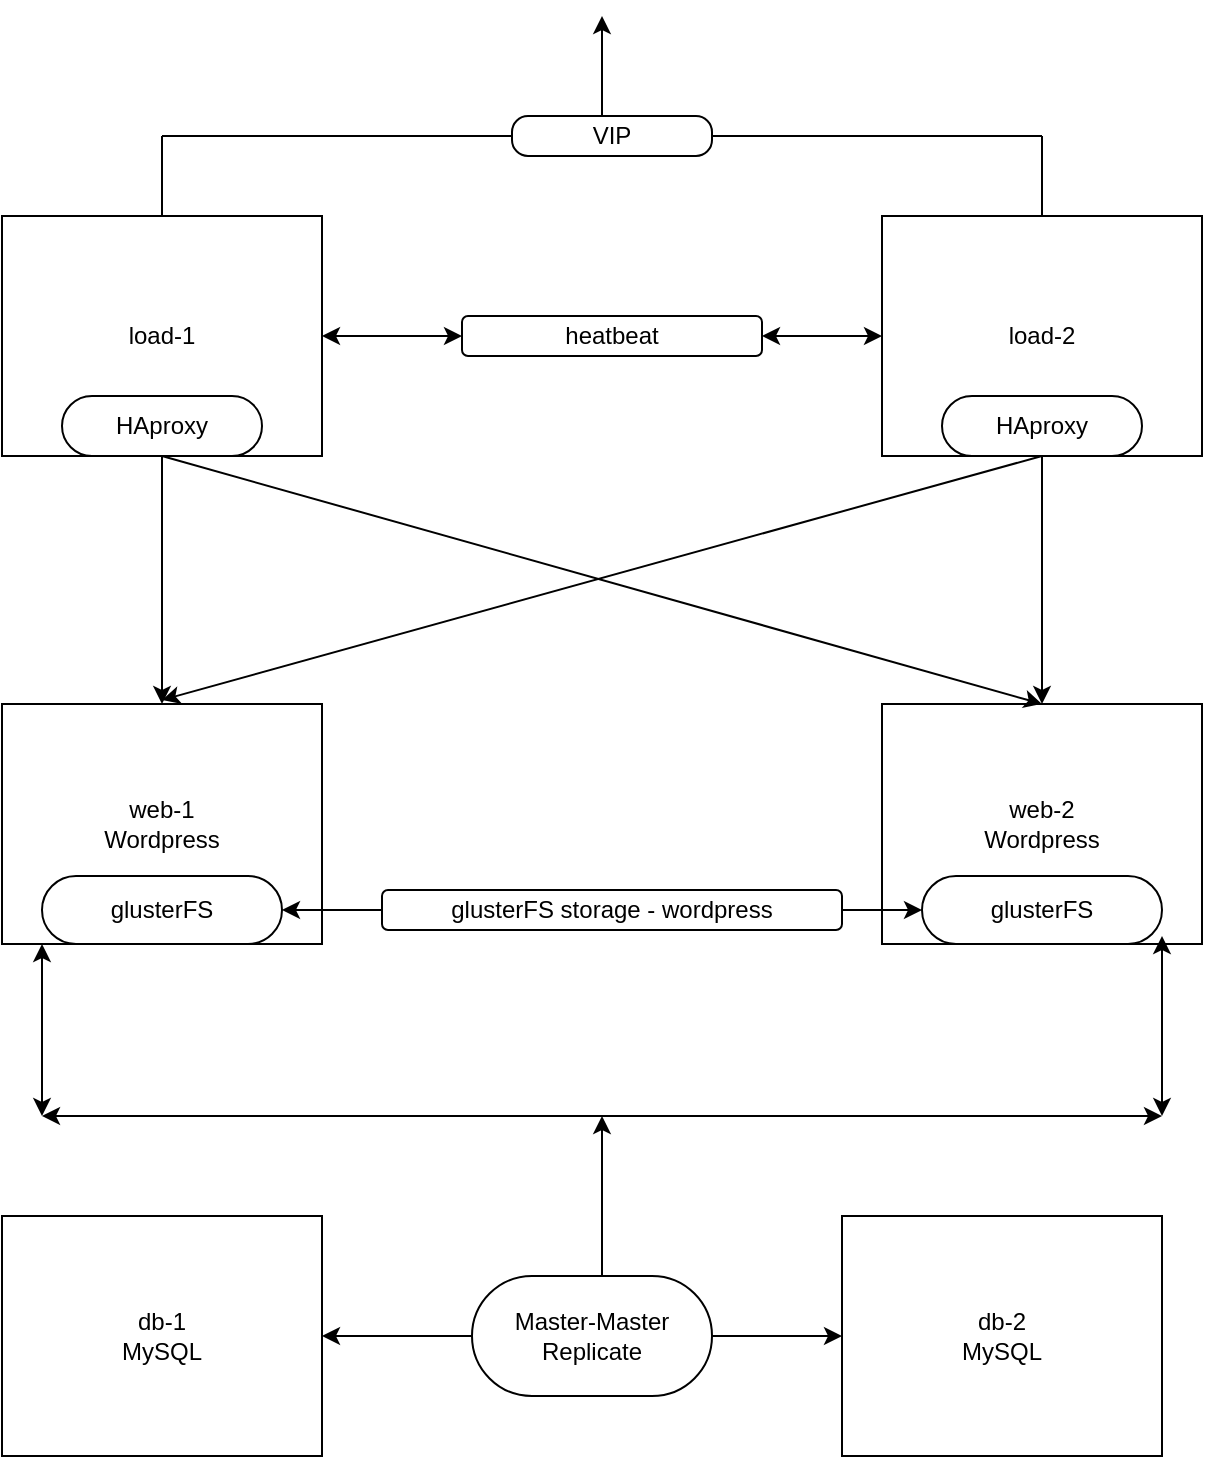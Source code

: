 <mxfile version="12.4.7" type="github"><diagram id="5IZ8WdoFRVJMdtkTrHYn" name="Page-1"><mxGraphModel dx="1341" dy="762" grid="1" gridSize="10" guides="1" tooltips="1" connect="1" arrows="1" fold="1" page="1" pageScale="1" pageWidth="827" pageHeight="1169" math="0" shadow="0"><root><mxCell id="0"/><mxCell id="1" parent="0"/><mxCell id="a0MHgVytl7Csbuzh6NBZ-1" value="load-1" style="rounded=0;whiteSpace=wrap;html=1;" vertex="1" parent="1"><mxGeometry x="120" y="280" width="160" height="120" as="geometry"/></mxCell><mxCell id="a0MHgVytl7Csbuzh6NBZ-2" value="load-2" style="rounded=0;whiteSpace=wrap;html=1;" vertex="1" parent="1"><mxGeometry x="560" y="280" width="160" height="120" as="geometry"/></mxCell><mxCell id="a0MHgVytl7Csbuzh6NBZ-3" value="&lt;div&gt;web-2&lt;/div&gt;&lt;div&gt;Wordpress&lt;br&gt;&lt;/div&gt;" style="rounded=0;whiteSpace=wrap;html=1;" vertex="1" parent="1"><mxGeometry x="560" y="524" width="160" height="120" as="geometry"/></mxCell><mxCell id="a0MHgVytl7Csbuzh6NBZ-4" value="&lt;div&gt;web-1&lt;/div&gt;&lt;div&gt;Wordpress&lt;br&gt;&lt;/div&gt;" style="rounded=0;whiteSpace=wrap;html=1;" vertex="1" parent="1"><mxGeometry x="120" y="524" width="160" height="120" as="geometry"/></mxCell><mxCell id="a0MHgVytl7Csbuzh6NBZ-5" value="db-2&lt;br&gt;MySQL" style="rounded=0;whiteSpace=wrap;html=1;" vertex="1" parent="1"><mxGeometry x="540" y="780" width="160" height="120" as="geometry"/></mxCell><mxCell id="a0MHgVytl7Csbuzh6NBZ-6" value="db-1&lt;br&gt;MySQL" style="rounded=0;whiteSpace=wrap;html=1;" vertex="1" parent="1"><mxGeometry x="120" y="780" width="160" height="120" as="geometry"/></mxCell><mxCell id="a0MHgVytl7Csbuzh6NBZ-7" value="" style="endArrow=classic;startArrow=classic;html=1;" edge="1" parent="1" source="a0MHgVytl7Csbuzh6NBZ-12" target="a0MHgVytl7Csbuzh6NBZ-2"><mxGeometry width="50" height="50" relative="1" as="geometry"><mxPoint x="120" y="870" as="sourcePoint"/><mxPoint x="170" y="820" as="targetPoint"/><Array as="points"/></mxGeometry></mxCell><mxCell id="a0MHgVytl7Csbuzh6NBZ-8" value="glusterFS" style="rounded=1;whiteSpace=wrap;html=1;arcSize=50;" vertex="1" parent="1"><mxGeometry x="140" y="610" width="120" height="34" as="geometry"/></mxCell><mxCell id="a0MHgVytl7Csbuzh6NBZ-9" value="glusterFS" style="rounded=1;whiteSpace=wrap;html=1;arcSize=50;" vertex="1" parent="1"><mxGeometry x="580" y="610" width="120" height="34" as="geometry"/></mxCell><mxCell id="a0MHgVytl7Csbuzh6NBZ-11" value="HAproxy" style="rounded=1;whiteSpace=wrap;html=1;arcSize=50;" vertex="1" parent="1"><mxGeometry x="590" y="370" width="100" height="30" as="geometry"/></mxCell><mxCell id="a0MHgVytl7Csbuzh6NBZ-13" value="HAproxy" style="rounded=1;whiteSpace=wrap;html=1;arcSize=50;" vertex="1" parent="1"><mxGeometry x="150" y="370" width="100" height="30" as="geometry"/></mxCell><mxCell id="a0MHgVytl7Csbuzh6NBZ-15" value="" style="endArrow=classic;html=1;entryX=0.5;entryY=0;entryDx=0;entryDy=0;exitX=0.5;exitY=1;exitDx=0;exitDy=0;" edge="1" parent="1" source="a0MHgVytl7Csbuzh6NBZ-13" target="a0MHgVytl7Csbuzh6NBZ-3"><mxGeometry width="50" height="50" relative="1" as="geometry"><mxPoint x="120" y="970" as="sourcePoint"/><mxPoint x="170" y="920" as="targetPoint"/></mxGeometry></mxCell><mxCell id="a0MHgVytl7Csbuzh6NBZ-16" value="" style="endArrow=classic;html=1;exitX=0.5;exitY=1;exitDx=0;exitDy=0;entryX=0.5;entryY=0;entryDx=0;entryDy=0;" edge="1" parent="1" source="a0MHgVytl7Csbuzh6NBZ-13" target="a0MHgVytl7Csbuzh6NBZ-4"><mxGeometry width="50" height="50" relative="1" as="geometry"><mxPoint x="120" y="970" as="sourcePoint"/><mxPoint x="170" y="920" as="targetPoint"/></mxGeometry></mxCell><mxCell id="a0MHgVytl7Csbuzh6NBZ-17" value="" style="endArrow=classic;html=1;exitX=0.5;exitY=1;exitDx=0;exitDy=0;" edge="1" parent="1" source="a0MHgVytl7Csbuzh6NBZ-11"><mxGeometry width="50" height="50" relative="1" as="geometry"><mxPoint x="120" y="970" as="sourcePoint"/><mxPoint x="200" y="522" as="targetPoint"/></mxGeometry></mxCell><mxCell id="a0MHgVytl7Csbuzh6NBZ-18" value="" style="endArrow=classic;html=1;" edge="1" parent="1" target="a0MHgVytl7Csbuzh6NBZ-3"><mxGeometry width="50" height="50" relative="1" as="geometry"><mxPoint x="640" y="400" as="sourcePoint"/><mxPoint x="160" y="1000" as="targetPoint"/></mxGeometry></mxCell><mxCell id="a0MHgVytl7Csbuzh6NBZ-21" value="" style="endArrow=classic;startArrow=classic;html=1;entryX=1;entryY=0.5;entryDx=0;entryDy=0;" edge="1" parent="1" target="a0MHgVytl7Csbuzh6NBZ-8"><mxGeometry width="50" height="50" relative="1" as="geometry"><mxPoint x="580" y="627" as="sourcePoint"/><mxPoint x="170" y="920" as="targetPoint"/></mxGeometry></mxCell><mxCell id="a0MHgVytl7Csbuzh6NBZ-23" value="&lt;div&gt;glusterFS storage - wordpress&lt;br&gt;&lt;/div&gt;" style="rounded=1;whiteSpace=wrap;html=1;arcSize=15;" vertex="1" parent="1"><mxGeometry x="310" y="617" width="230" height="20" as="geometry"/></mxCell><mxCell id="a0MHgVytl7Csbuzh6NBZ-24" value="" style="endArrow=classic;startArrow=classic;html=1;entryX=0;entryY=0.5;entryDx=0;entryDy=0;" edge="1" parent="1" source="a0MHgVytl7Csbuzh6NBZ-6" target="a0MHgVytl7Csbuzh6NBZ-5"><mxGeometry width="50" height="50" relative="1" as="geometry"><mxPoint x="120" y="970" as="sourcePoint"/><mxPoint x="170" y="920" as="targetPoint"/></mxGeometry></mxCell><mxCell id="a0MHgVytl7Csbuzh6NBZ-25" value="" style="endArrow=classic;startArrow=classic;html=1;entryX=0;entryY=1;entryDx=0;entryDy=0;" edge="1" parent="1" target="a0MHgVytl7Csbuzh6NBZ-8"><mxGeometry width="50" height="50" relative="1" as="geometry"><mxPoint x="140" y="730" as="sourcePoint"/><mxPoint x="170" y="920" as="targetPoint"/></mxGeometry></mxCell><mxCell id="a0MHgVytl7Csbuzh6NBZ-26" value="" style="endArrow=classic;startArrow=classic;html=1;entryX=0.875;entryY=0.967;entryDx=0;entryDy=0;entryPerimeter=0;" edge="1" parent="1" target="a0MHgVytl7Csbuzh6NBZ-3"><mxGeometry width="50" height="50" relative="1" as="geometry"><mxPoint x="700" y="730" as="sourcePoint"/><mxPoint x="150" y="654" as="targetPoint"/></mxGeometry></mxCell><mxCell id="a0MHgVytl7Csbuzh6NBZ-27" value="" style="endArrow=classic;startArrow=classic;html=1;" edge="1" parent="1"><mxGeometry width="50" height="50" relative="1" as="geometry"><mxPoint x="140" y="730" as="sourcePoint"/><mxPoint x="700" y="730" as="targetPoint"/></mxGeometry></mxCell><mxCell id="a0MHgVytl7Csbuzh6NBZ-28" value="" style="endArrow=classic;startArrow=classic;html=1;" edge="1" parent="1"><mxGeometry width="50" height="50" relative="1" as="geometry"><mxPoint x="420" y="840" as="sourcePoint"/><mxPoint x="420" y="730" as="targetPoint"/></mxGeometry></mxCell><mxCell id="a0MHgVytl7Csbuzh6NBZ-12" value="heatbeat" style="rounded=1;whiteSpace=wrap;html=1;" vertex="1" parent="1"><mxGeometry x="350" y="330" width="150" height="20" as="geometry"/></mxCell><mxCell id="a0MHgVytl7Csbuzh6NBZ-29" value="" style="endArrow=classic;startArrow=classic;html=1;" edge="1" parent="1" source="a0MHgVytl7Csbuzh6NBZ-1" target="a0MHgVytl7Csbuzh6NBZ-12"><mxGeometry width="50" height="50" relative="1" as="geometry"><mxPoint x="280" y="340" as="sourcePoint"/><mxPoint x="560" y="340" as="targetPoint"/><Array as="points"/></mxGeometry></mxCell><mxCell id="a0MHgVytl7Csbuzh6NBZ-30" value="" style="endArrow=none;html=1;exitX=0.5;exitY=0;exitDx=0;exitDy=0;" edge="1" parent="1" source="a0MHgVytl7Csbuzh6NBZ-1"><mxGeometry width="50" height="50" relative="1" as="geometry"><mxPoint x="120" y="970" as="sourcePoint"/><mxPoint x="200" y="240" as="targetPoint"/></mxGeometry></mxCell><mxCell id="a0MHgVytl7Csbuzh6NBZ-31" value="" style="endArrow=none;html=1;exitX=0.5;exitY=0;exitDx=0;exitDy=0;" edge="1" parent="1" source="a0MHgVytl7Csbuzh6NBZ-2"><mxGeometry width="50" height="50" relative="1" as="geometry"><mxPoint x="210" y="290" as="sourcePoint"/><mxPoint x="640" y="240" as="targetPoint"/></mxGeometry></mxCell><mxCell id="a0MHgVytl7Csbuzh6NBZ-32" value="" style="endArrow=none;html=1;" edge="1" parent="1" source="a0MHgVytl7Csbuzh6NBZ-34"><mxGeometry width="50" height="50" relative="1" as="geometry"><mxPoint x="200" y="240" as="sourcePoint"/><mxPoint x="640" y="240" as="targetPoint"/></mxGeometry></mxCell><mxCell id="a0MHgVytl7Csbuzh6NBZ-33" value="" style="endArrow=classic;html=1;" edge="1" parent="1"><mxGeometry width="50" height="50" relative="1" as="geometry"><mxPoint x="420" y="240" as="sourcePoint"/><mxPoint x="420" y="180" as="targetPoint"/></mxGeometry></mxCell><mxCell id="a0MHgVytl7Csbuzh6NBZ-34" value="VIP" style="rounded=1;whiteSpace=wrap;html=1;arcSize=40;" vertex="1" parent="1"><mxGeometry x="375" y="230" width="100" height="20" as="geometry"/></mxCell><mxCell id="a0MHgVytl7Csbuzh6NBZ-35" value="" style="endArrow=none;html=1;" edge="1" parent="1" target="a0MHgVytl7Csbuzh6NBZ-34"><mxGeometry width="50" height="50" relative="1" as="geometry"><mxPoint x="200" y="240" as="sourcePoint"/><mxPoint x="640" y="240" as="targetPoint"/></mxGeometry></mxCell><mxCell id="a0MHgVytl7Csbuzh6NBZ-36" value="Master-Master&lt;br&gt;Replicate" style="rounded=1;whiteSpace=wrap;html=1;arcSize=50;" vertex="1" parent="1"><mxGeometry x="355" y="810" width="120" height="60" as="geometry"/></mxCell></root></mxGraphModel></diagram></mxfile>